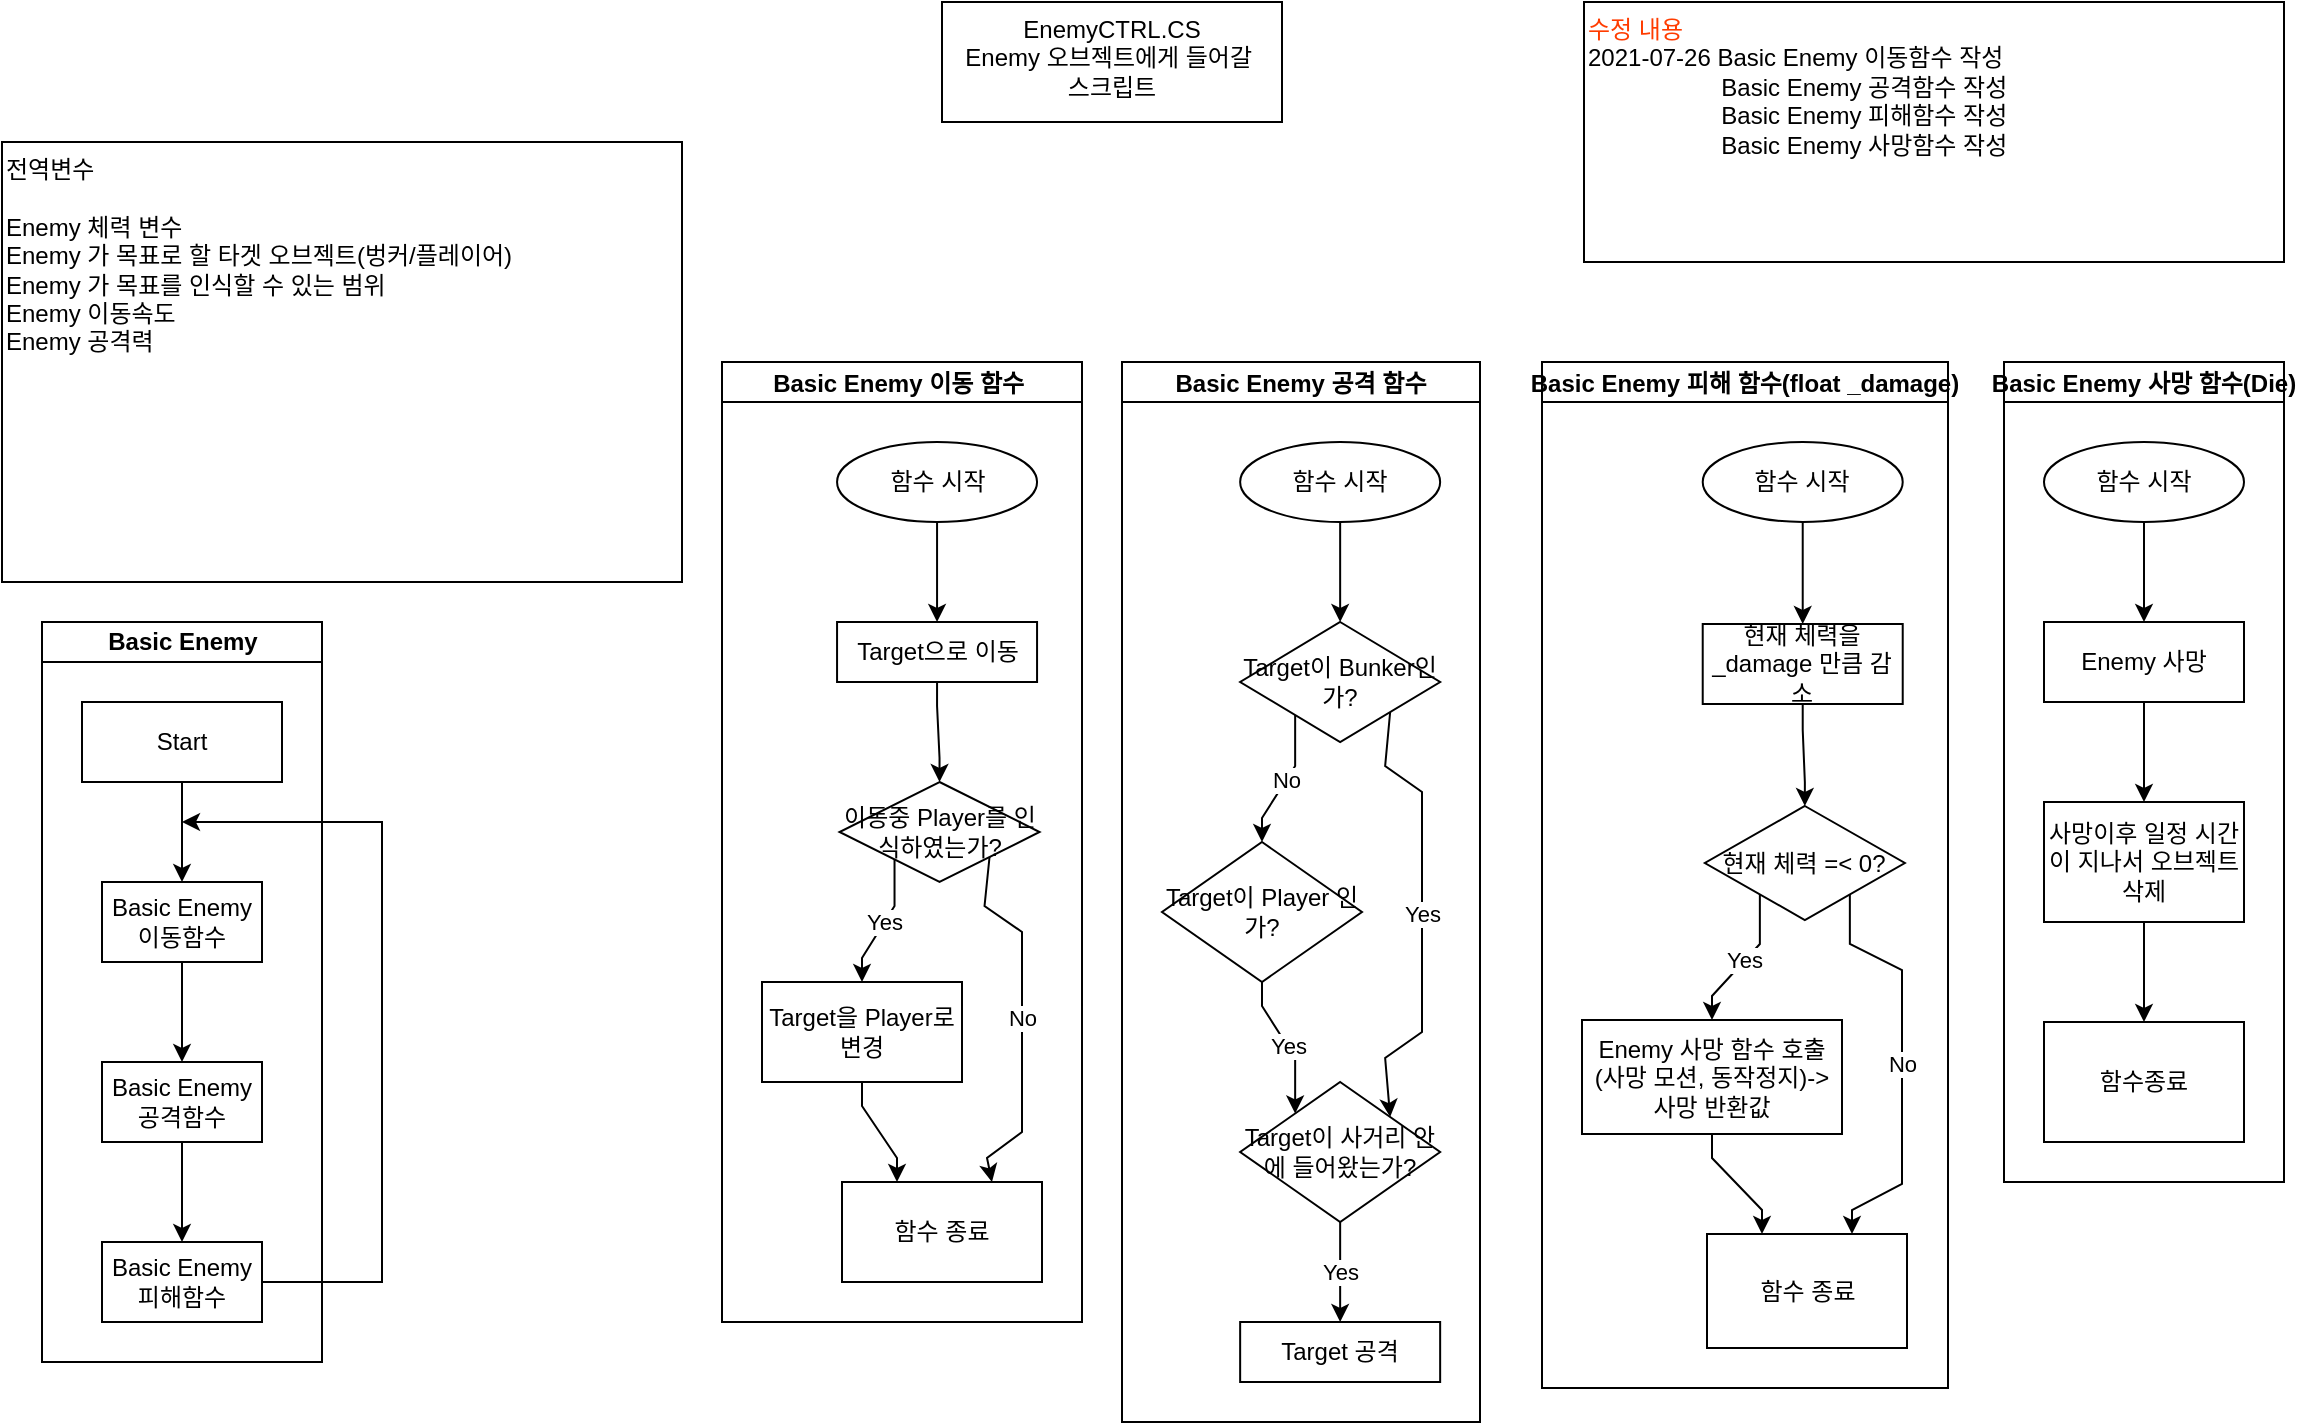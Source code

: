<mxfile version="13.9.9" type="device"><diagram id="J4szQfAG1sg5sVobrCXc" name="Page-1"><mxGraphModel dx="1086" dy="1975" grid="1" gridSize="10" guides="1" tooltips="1" connect="1" arrows="1" fold="1" page="1" pageScale="1" pageWidth="827" pageHeight="1169" math="0" shadow="0"><root><mxCell id="0"/><mxCell id="1" parent="0"/><mxCell id="BQ4PC7H9Ra1O4r8dHc4G-1" value="전역변수&lt;br&gt;&lt;br&gt;Enemy 체력 변수&lt;br&gt;Enemy 가 목표로 할 타겟 오브젝트(벙커/플레이어)&lt;br&gt;Enemy 가 목표를 인식할 수 있는 범위&lt;br&gt;Enemy 이동속도&lt;br&gt;Enemy 공격력" style="rounded=0;whiteSpace=wrap;html=1;align=left;verticalAlign=top;" parent="1" vertex="1"><mxGeometry x="100" width="340" height="220" as="geometry"/></mxCell><mxCell id="BQ4PC7H9Ra1O4r8dHc4G-4" value="EnemyCTRL.CS&lt;br&gt;Enemy 오브젝트에게 들어갈&amp;nbsp;&lt;br&gt;스크립트" style="rounded=0;whiteSpace=wrap;html=1;verticalAlign=top;align=center;" parent="1" vertex="1"><mxGeometry x="570" y="-70" width="170" height="60" as="geometry"/></mxCell><mxCell id="BQ4PC7H9Ra1O4r8dHc4G-53" value="Basic Enemy 이동 함수 " style="swimlane;startSize=20;horizontal=1;childLayout=flowLayout;flowOrientation=north;resizable=0;interRankCellSpacing=50;containerType=tree;align=center;verticalAlign=middle;" parent="1" vertex="1"><mxGeometry x="460" y="110" width="180" height="480" as="geometry"/></mxCell><mxCell id="BQ4PC7H9Ra1O4r8dHc4G-54" value="함수 시작&lt;br&gt;" style="ellipse;whiteSpace=wrap;html=1;fontFamily=Helvetica;fontSize=12;fontColor=#000000;align=center;strokeColor=#000000;fillColor=#ffffff;" parent="BQ4PC7H9Ra1O4r8dHc4G-53" vertex="1"><mxGeometry x="57.531" y="40" width="100" height="40" as="geometry"/></mxCell><mxCell id="BQ4PC7H9Ra1O4r8dHc4G-211" value="" style="edgeStyle=orthogonalEdgeStyle;rounded=0;orthogonalLoop=1;jettySize=auto;html=1;noEdgeStyle=1;orthogonal=1;" parent="BQ4PC7H9Ra1O4r8dHc4G-53" source="BQ4PC7H9Ra1O4r8dHc4G-54" target="BQ4PC7H9Ra1O4r8dHc4G-212" edge="1"><mxGeometry relative="1" as="geometry"><Array as="points"><mxPoint x="107.531" y="92"/><mxPoint x="107.531" y="118"/></Array></mxGeometry></mxCell><mxCell id="BQ4PC7H9Ra1O4r8dHc4G-212" value="Target으로 이동" style="rounded=0;whiteSpace=wrap;html=1;fontFamily=Helvetica;fontSize=12;fontColor=#000000;align=center;strokeColor=#000000;fillColor=#ffffff;" parent="BQ4PC7H9Ra1O4r8dHc4G-53" vertex="1"><mxGeometry x="57.531" y="130" width="100" height="30" as="geometry"/></mxCell><mxCell id="BQ4PC7H9Ra1O4r8dHc4G-213" value="" style="edgeStyle=orthogonalEdgeStyle;rounded=0;orthogonalLoop=1;jettySize=auto;html=1;noEdgeStyle=1;orthogonal=1;" parent="BQ4PC7H9Ra1O4r8dHc4G-53" source="BQ4PC7H9Ra1O4r8dHc4G-212" target="BQ4PC7H9Ra1O4r8dHc4G-214" edge="1"><mxGeometry relative="1" as="geometry"><mxPoint x="730" y="590" as="sourcePoint"/><Array as="points"><mxPoint x="107.531" y="172"/><mxPoint x="108.765" y="198"/></Array></mxGeometry></mxCell><mxCell id="BQ4PC7H9Ra1O4r8dHc4G-214" value="이동중 Player를 인식하였는가?" style="rhombus;whiteSpace=wrap;html=1;fontFamily=Helvetica;fontSize=12;fontColor=#000000;align=center;strokeColor=#000000;fillColor=#ffffff;" parent="BQ4PC7H9Ra1O4r8dHc4G-53" vertex="1"><mxGeometry x="58.765" y="210" width="100" height="50" as="geometry"/></mxCell><mxCell id="BQ4PC7H9Ra1O4r8dHc4G-215" value="Yes" style="edgeStyle=orthogonalEdgeStyle;rounded=0;orthogonalLoop=1;jettySize=auto;html=1;noEdgeStyle=1;orthogonal=1;" parent="BQ4PC7H9Ra1O4r8dHc4G-53" source="BQ4PC7H9Ra1O4r8dHc4G-214" target="BQ4PC7H9Ra1O4r8dHc4G-216" edge="1"><mxGeometry relative="1" as="geometry"><mxPoint x="670" y="550.0" as="sourcePoint"/><Array as="points"><mxPoint x="86.265" y="272"/><mxPoint x="70" y="298"/></Array></mxGeometry></mxCell><mxCell id="BQ4PC7H9Ra1O4r8dHc4G-216" value="Target을 Player로 변경" style="rounded=0;whiteSpace=wrap;html=1;fontFamily=Helvetica;fontSize=12;fontColor=#000000;align=center;strokeColor=#000000;fillColor=#ffffff;" parent="BQ4PC7H9Ra1O4r8dHc4G-53" vertex="1"><mxGeometry x="20" y="310" width="100" height="50" as="geometry"/></mxCell><mxCell id="BQ4PC7H9Ra1O4r8dHc4G-220" value="" style="edgeStyle=orthogonalEdgeStyle;rounded=0;orthogonalLoop=1;jettySize=auto;html=1;noEdgeStyle=1;orthogonal=1;" parent="BQ4PC7H9Ra1O4r8dHc4G-53" source="BQ4PC7H9Ra1O4r8dHc4G-216" target="BQ4PC7H9Ra1O4r8dHc4G-221" edge="1"><mxGeometry relative="1" as="geometry"><mxPoint x="630" y="570" as="sourcePoint"/><Array as="points"><mxPoint x="70" y="372"/><mxPoint x="87.5" y="398"/></Array></mxGeometry></mxCell><mxCell id="BQ4PC7H9Ra1O4r8dHc4G-221" value="함수 종료" style="rounded=0;whiteSpace=wrap;html=1;fontFamily=Helvetica;fontSize=12;fontColor=#000000;align=center;strokeColor=#000000;fillColor=#ffffff;" parent="BQ4PC7H9Ra1O4r8dHc4G-53" vertex="1"><mxGeometry x="60" y="410" width="100" height="50" as="geometry"/></mxCell><mxCell id="BQ4PC7H9Ra1O4r8dHc4G-236" value="No" style="edgeStyle=orthogonalEdgeStyle;rounded=0;orthogonalLoop=1;jettySize=auto;html=1;entryX=0.75;entryY=0;entryDx=0;entryDy=0;exitX=1;exitY=1;exitDx=0;exitDy=0;noEdgeStyle=1;orthogonal=1;" parent="BQ4PC7H9Ra1O4r8dHc4G-53" source="BQ4PC7H9Ra1O4r8dHc4G-214" target="BQ4PC7H9Ra1O4r8dHc4G-221" edge="1"><mxGeometry relative="1" as="geometry"><mxPoint x="230" y="600" as="targetPoint"/><Array as="points"><mxPoint x="131.265" y="272"/><mxPoint x="150" y="285"/><mxPoint x="150" y="385"/><mxPoint x="132.5" y="398"/></Array></mxGeometry></mxCell><mxCell id="BQ4PC7H9Ra1O4r8dHc4G-139" value="&lt;div&gt;&lt;span style=&quot;color: rgb(255 , 60 , 0)&quot;&gt;수정 내용&lt;/span&gt;&lt;/div&gt;&lt;div&gt;&lt;span&gt;2021-07-26 Basic Enemy 이동함수 작성&lt;/span&gt;&lt;/div&gt;&lt;div&gt;&lt;span&gt;&amp;nbsp; &amp;nbsp; &amp;nbsp; &amp;nbsp; &amp;nbsp; &amp;nbsp; &amp;nbsp; &amp;nbsp; &amp;nbsp; &amp;nbsp; Basic Enemy 공격함수 작성&lt;/span&gt;&lt;/div&gt;&lt;div&gt;&lt;span&gt;&amp;nbsp; &amp;nbsp; &amp;nbsp; &amp;nbsp; &amp;nbsp; &amp;nbsp; &amp;nbsp; &amp;nbsp; &amp;nbsp; &amp;nbsp; Basic Enemy 피해함수 작성&lt;/span&gt;&lt;/div&gt;&lt;div&gt;&lt;span&gt;&amp;nbsp; &amp;nbsp; &amp;nbsp; &amp;nbsp; &amp;nbsp; &amp;nbsp; &amp;nbsp; &amp;nbsp; &amp;nbsp; &amp;nbsp; Basic Enemy 사망함수 작성&lt;/span&gt;&lt;/div&gt;" style="rounded=0;whiteSpace=wrap;html=1;align=left;verticalAlign=top;" parent="1" vertex="1"><mxGeometry x="891" y="-70" width="350" height="130" as="geometry"/></mxCell><mxCell id="BQ4PC7H9Ra1O4r8dHc4G-223" value="Basic Enemy 공격 함수" style="swimlane;startSize=20;horizontal=1;childLayout=flowLayout;flowOrientation=north;resizable=0;interRankCellSpacing=50;containerType=tree;align=center;verticalAlign=middle;" parent="1" vertex="1"><mxGeometry x="660" y="110" width="179" height="530" as="geometry"/></mxCell><mxCell id="BQ4PC7H9Ra1O4r8dHc4G-224" value="함수 시작&lt;br&gt;" style="ellipse;whiteSpace=wrap;html=1;fontFamily=Helvetica;fontSize=12;fontColor=#000000;align=center;strokeColor=#000000;fillColor=#ffffff;" parent="BQ4PC7H9Ra1O4r8dHc4G-223" vertex="1"><mxGeometry x="59.074" y="40" width="100" height="40" as="geometry"/></mxCell><mxCell id="BQ4PC7H9Ra1O4r8dHc4G-225" value="" style="edgeStyle=orthogonalEdgeStyle;rounded=0;orthogonalLoop=1;jettySize=auto;html=1;noEdgeStyle=1;orthogonal=1;" parent="BQ4PC7H9Ra1O4r8dHc4G-223" source="BQ4PC7H9Ra1O4r8dHc4G-224" target="BQ4PC7H9Ra1O4r8dHc4G-226" edge="1"><mxGeometry relative="1" as="geometry"><Array as="points"><mxPoint x="109.074" y="92"/><mxPoint x="109.074" y="118"/></Array></mxGeometry></mxCell><mxCell id="BOszF_wYZLjFzY21-nMO-2" value="Yes" style="edgeStyle=orthogonalEdgeStyle;rounded=0;orthogonalLoop=1;jettySize=auto;html=1;exitX=1;exitY=1;exitDx=0;exitDy=0;entryX=1;entryY=0;entryDx=0;entryDy=0;noEdgeStyle=1;orthogonal=1;" edge="1" parent="BQ4PC7H9Ra1O4r8dHc4G-223" source="BQ4PC7H9Ra1O4r8dHc4G-226" target="BQ4PC7H9Ra1O4r8dHc4G-320"><mxGeometry relative="1" as="geometry"><Array as="points"><mxPoint x="131.574" y="202"/><mxPoint x="150" y="215"/><mxPoint x="150" y="335"/><mxPoint x="131.574" y="348"/></Array></mxGeometry></mxCell><mxCell id="BQ4PC7H9Ra1O4r8dHc4G-226" value="Target이 Bunker인가?" style="rhombus;whiteSpace=wrap;html=1;fontFamily=Helvetica;fontSize=12;fontColor=#000000;align=center;strokeColor=#000000;fillColor=#ffffff;" parent="BQ4PC7H9Ra1O4r8dHc4G-223" vertex="1"><mxGeometry x="59.074" y="130" width="100" height="60" as="geometry"/></mxCell><mxCell id="BQ4PC7H9Ra1O4r8dHc4G-317" value="No" style="edgeStyle=orthogonalEdgeStyle;rounded=0;orthogonalLoop=1;jettySize=auto;html=1;noEdgeStyle=1;orthogonal=1;" parent="BQ4PC7H9Ra1O4r8dHc4G-223" source="BQ4PC7H9Ra1O4r8dHc4G-226" target="BQ4PC7H9Ra1O4r8dHc4G-318" edge="1"><mxGeometry relative="1" as="geometry"><mxPoint x="1587.531" y="1900" as="sourcePoint"/><Array as="points"><mxPoint x="86.574" y="202"/><mxPoint x="70" y="228"/></Array></mxGeometry></mxCell><mxCell id="BQ4PC7H9Ra1O4r8dHc4G-318" value="Target이 Player 인가?" style="rhombus;whiteSpace=wrap;html=1;fontFamily=Helvetica;fontSize=12;fontColor=#000000;align=center;strokeColor=#000000;fillColor=#ffffff;" parent="BQ4PC7H9Ra1O4r8dHc4G-223" vertex="1"><mxGeometry x="20" y="240" width="100" height="70" as="geometry"/></mxCell><mxCell id="BQ4PC7H9Ra1O4r8dHc4G-319" value="Yes" style="edgeStyle=orthogonalEdgeStyle;rounded=0;orthogonalLoop=1;jettySize=auto;html=1;noEdgeStyle=1;orthogonal=1;" parent="BQ4PC7H9Ra1O4r8dHc4G-223" source="BQ4PC7H9Ra1O4r8dHc4G-318" target="BQ4PC7H9Ra1O4r8dHc4G-320" edge="1"><mxGeometry relative="1" as="geometry"><mxPoint x="1597.5" y="1806.5" as="sourcePoint"/><Array as="points"><mxPoint x="70" y="322"/><mxPoint x="86.574" y="348"/></Array></mxGeometry></mxCell><mxCell id="BQ4PC7H9Ra1O4r8dHc4G-320" value="Target이 사거리 안에 들어왔는가?" style="rhombus;whiteSpace=wrap;html=1;fontFamily=Helvetica;fontSize=12;fontColor=#000000;align=center;strokeColor=#000000;fillColor=#ffffff;" parent="BQ4PC7H9Ra1O4r8dHc4G-223" vertex="1"><mxGeometry x="59.074" y="360" width="100" height="70" as="geometry"/></mxCell><mxCell id="BQ4PC7H9Ra1O4r8dHc4G-322" value="Yes" style="edgeStyle=orthogonalEdgeStyle;rounded=0;orthogonalLoop=1;jettySize=auto;html=1;noEdgeStyle=1;orthogonal=1;" parent="BQ4PC7H9Ra1O4r8dHc4G-223" source="BQ4PC7H9Ra1O4r8dHc4G-320" target="BQ4PC7H9Ra1O4r8dHc4G-323" edge="1"><mxGeometry relative="1" as="geometry"><mxPoint x="1635" y="1900" as="sourcePoint"/><Array as="points"><mxPoint x="109.074" y="442"/><mxPoint x="109.074" y="468"/></Array></mxGeometry></mxCell><mxCell id="BQ4PC7H9Ra1O4r8dHc4G-323" value="Target 공격" style="rounded=0;whiteSpace=wrap;html=1;fontFamily=Helvetica;fontSize=12;fontColor=#000000;align=center;strokeColor=#000000;fillColor=#ffffff;" parent="BQ4PC7H9Ra1O4r8dHc4G-223" vertex="1"><mxGeometry x="59.074" y="480" width="100" height="30" as="geometry"/></mxCell><mxCell id="BQ4PC7H9Ra1O4r8dHc4G-255" value="Basic Enemy 피해 함수(float _damage)" style="swimlane;startSize=20;horizontal=1;childLayout=flowLayout;flowOrientation=north;resizable=0;interRankCellSpacing=50;containerType=tree;align=center;verticalAlign=middle;" parent="1" vertex="1"><mxGeometry x="870" y="110" width="203" height="513" as="geometry"/></mxCell><mxCell id="BQ4PC7H9Ra1O4r8dHc4G-256" value="함수 시작&lt;br&gt;" style="ellipse;whiteSpace=wrap;html=1;fontFamily=Helvetica;fontSize=12;fontColor=#000000;align=center;strokeColor=#000000;fillColor=#ffffff;" parent="BQ4PC7H9Ra1O4r8dHc4G-255" vertex="1"><mxGeometry x="80.36" y="40" width="100" height="40" as="geometry"/></mxCell><mxCell id="BQ4PC7H9Ra1O4r8dHc4G-281" value="" style="edgeStyle=orthogonalEdgeStyle;rounded=0;orthogonalLoop=1;jettySize=auto;html=1;noEdgeStyle=1;orthogonal=1;" parent="BQ4PC7H9Ra1O4r8dHc4G-255" source="BQ4PC7H9Ra1O4r8dHc4G-256" target="BQ4PC7H9Ra1O4r8dHc4G-282" edge="1"><mxGeometry relative="1" as="geometry"><Array as="points"><mxPoint x="130.36" y="92"/><mxPoint x="130.36" y="118"/></Array></mxGeometry></mxCell><mxCell id="BQ4PC7H9Ra1O4r8dHc4G-282" value="현재 체력을 _damage 만큼 감소" style="rounded=0;whiteSpace=wrap;html=1;fontFamily=Helvetica;fontSize=12;fontColor=#000000;align=center;strokeColor=#000000;fillColor=#ffffff;" parent="BQ4PC7H9Ra1O4r8dHc4G-255" vertex="1"><mxGeometry x="80.36" y="131" width="100" height="40" as="geometry"/></mxCell><mxCell id="BQ4PC7H9Ra1O4r8dHc4G-284" value="" style="edgeStyle=orthogonalEdgeStyle;rounded=0;orthogonalLoop=1;jettySize=auto;html=1;noEdgeStyle=1;orthogonal=1;" parent="BQ4PC7H9Ra1O4r8dHc4G-255" source="BQ4PC7H9Ra1O4r8dHc4G-282" target="BQ4PC7H9Ra1O4r8dHc4G-285" edge="1"><mxGeometry relative="1" as="geometry"><mxPoint x="1400" y="790" as="sourcePoint"/><Array as="points"><mxPoint x="130.36" y="184"/><mxPoint x="131.43" y="210"/></Array></mxGeometry></mxCell><mxCell id="BQ4PC7H9Ra1O4r8dHc4G-285" value="현재 체력 =&amp;lt; 0?" style="rhombus;whiteSpace=wrap;html=1;fontFamily=Helvetica;fontSize=12;fontColor=#000000;align=center;strokeColor=#000000;fillColor=#ffffff;" parent="BQ4PC7H9Ra1O4r8dHc4G-255" vertex="1"><mxGeometry x="81.43" y="222" width="100" height="57" as="geometry"/></mxCell><mxCell id="BQ4PC7H9Ra1O4r8dHc4G-286" value="Yes" style="edgeStyle=orthogonalEdgeStyle;rounded=0;orthogonalLoop=1;jettySize=auto;html=1;noEdgeStyle=1;orthogonal=1;" parent="BQ4PC7H9Ra1O4r8dHc4G-255" source="BQ4PC7H9Ra1O4r8dHc4G-285" target="BQ4PC7H9Ra1O4r8dHc4G-287" edge="1"><mxGeometry relative="1" as="geometry"><mxPoint x="1340" y="761" as="sourcePoint"/><Array as="points"><mxPoint x="108.93" y="291"/><mxPoint x="85" y="317"/></Array></mxGeometry></mxCell><mxCell id="BQ4PC7H9Ra1O4r8dHc4G-290" style="edgeStyle=orthogonalEdgeStyle;rounded=0;orthogonalLoop=1;jettySize=auto;html=1;noEdgeStyle=1;orthogonal=1;" parent="BQ4PC7H9Ra1O4r8dHc4G-255" source="BQ4PC7H9Ra1O4r8dHc4G-287" target="BQ4PC7H9Ra1O4r8dHc4G-289" edge="1"><mxGeometry relative="1" as="geometry"><Array as="points"><mxPoint x="85" y="398"/><mxPoint x="110" y="424"/></Array></mxGeometry></mxCell><mxCell id="BQ4PC7H9Ra1O4r8dHc4G-287" value="Enemy 사망 함수 호출&lt;br&gt;(사망 모션, 동작정지)-&amp;gt; 사망 반환값" style="rounded=0;whiteSpace=wrap;html=1;fontFamily=Helvetica;fontSize=12;fontColor=#000000;align=center;strokeColor=#000000;fillColor=#ffffff;" parent="BQ4PC7H9Ra1O4r8dHc4G-255" vertex="1"><mxGeometry x="20" y="329" width="130" height="57" as="geometry"/></mxCell><mxCell id="BQ4PC7H9Ra1O4r8dHc4G-288" value="No" style="edgeStyle=orthogonalEdgeStyle;rounded=0;orthogonalLoop=1;jettySize=auto;html=1;noEdgeStyle=1;orthogonal=1;" parent="BQ4PC7H9Ra1O4r8dHc4G-255" source="BQ4PC7H9Ra1O4r8dHc4G-285" target="BQ4PC7H9Ra1O4r8dHc4G-289" edge="1"><mxGeometry relative="1" as="geometry"><mxPoint x="1300" y="789" as="sourcePoint"/><Array as="points"><mxPoint x="153.93" y="291"/><mxPoint x="180" y="304"/><mxPoint x="180" y="411"/><mxPoint x="155" y="424"/></Array></mxGeometry></mxCell><mxCell id="BQ4PC7H9Ra1O4r8dHc4G-289" value="함수 종료" style="rounded=0;whiteSpace=wrap;html=1;fontFamily=Helvetica;fontSize=12;fontColor=#000000;align=center;strokeColor=#000000;fillColor=#ffffff;" parent="BQ4PC7H9Ra1O4r8dHc4G-255" vertex="1"><mxGeometry x="82.5" y="436" width="100" height="57" as="geometry"/></mxCell><mxCell id="BQ4PC7H9Ra1O4r8dHc4G-291" value="Basic Enemy 사망 함수(Die)" style="swimlane;startSize=20;horizontal=1;childLayout=flowLayout;flowOrientation=north;resizable=0;interRankCellSpacing=50;containerType=tree;align=center;verticalAlign=middle;" parent="1" vertex="1"><mxGeometry x="1101" y="110" width="140" height="410" as="geometry"/></mxCell><mxCell id="BQ4PC7H9Ra1O4r8dHc4G-292" value="함수 시작&lt;br&gt;" style="ellipse;whiteSpace=wrap;html=1;fontFamily=Helvetica;fontSize=12;fontColor=#000000;align=center;strokeColor=#000000;fillColor=#ffffff;" parent="BQ4PC7H9Ra1O4r8dHc4G-291" vertex="1"><mxGeometry x="20" y="40" width="100" height="40" as="geometry"/></mxCell><mxCell id="BQ4PC7H9Ra1O4r8dHc4G-302" value="" style="edgeStyle=orthogonalEdgeStyle;rounded=0;orthogonalLoop=1;jettySize=auto;html=1;noEdgeStyle=1;orthogonal=1;" parent="BQ4PC7H9Ra1O4r8dHc4G-291" source="BQ4PC7H9Ra1O4r8dHc4G-292" target="BQ4PC7H9Ra1O4r8dHc4G-303" edge="1"><mxGeometry relative="1" as="geometry"><Array as="points"><mxPoint x="70" y="92"/><mxPoint x="70" y="118"/></Array></mxGeometry></mxCell><mxCell id="BQ4PC7H9Ra1O4r8dHc4G-303" value="Enemy 사망" style="rounded=0;whiteSpace=wrap;html=1;fontFamily=Helvetica;fontSize=12;fontColor=#000000;align=center;strokeColor=#000000;fillColor=#ffffff;" parent="BQ4PC7H9Ra1O4r8dHc4G-291" vertex="1"><mxGeometry x="20" y="130" width="100" height="40" as="geometry"/></mxCell><mxCell id="BQ4PC7H9Ra1O4r8dHc4G-305" value="" style="edgeStyle=orthogonalEdgeStyle;rounded=0;orthogonalLoop=1;jettySize=auto;html=1;noEdgeStyle=1;orthogonal=1;" parent="BQ4PC7H9Ra1O4r8dHc4G-291" source="BQ4PC7H9Ra1O4r8dHc4G-303" target="BQ4PC7H9Ra1O4r8dHc4G-306" edge="1"><mxGeometry relative="1" as="geometry"><mxPoint x="1620" y="709" as="sourcePoint"/><Array as="points"><mxPoint x="70" y="182"/><mxPoint x="70" y="208"/></Array></mxGeometry></mxCell><mxCell id="BQ4PC7H9Ra1O4r8dHc4G-306" value="사망이후 일정 시간이 지나서 오브젝트 삭제" style="rounded=0;whiteSpace=wrap;html=1;fontFamily=Helvetica;fontSize=12;fontColor=#000000;align=center;strokeColor=#000000;fillColor=#ffffff;" parent="BQ4PC7H9Ra1O4r8dHc4G-291" vertex="1"><mxGeometry x="20" y="220" width="100" height="60" as="geometry"/></mxCell><mxCell id="BQ4PC7H9Ra1O4r8dHc4G-310" value="" style="edgeStyle=orthogonalEdgeStyle;rounded=0;orthogonalLoop=1;jettySize=auto;html=1;noEdgeStyle=1;orthogonal=1;" parent="BQ4PC7H9Ra1O4r8dHc4G-291" source="BQ4PC7H9Ra1O4r8dHc4G-306" target="BQ4PC7H9Ra1O4r8dHc4G-311" edge="1"><mxGeometry relative="1" as="geometry"><mxPoint x="1500" y="559" as="sourcePoint"/><Array as="points"><mxPoint x="70" y="292"/><mxPoint x="70" y="318"/></Array></mxGeometry></mxCell><mxCell id="BQ4PC7H9Ra1O4r8dHc4G-311" value="함수종료" style="rounded=0;whiteSpace=wrap;html=1;fontFamily=Helvetica;fontSize=12;fontColor=#000000;align=center;strokeColor=#000000;fillColor=#ffffff;" parent="BQ4PC7H9Ra1O4r8dHc4G-291" vertex="1"><mxGeometry x="20" y="330" width="100" height="60" as="geometry"/></mxCell><mxCell id="2U0ZTm5s03E1OhIkqS_H-13" value="Basic Enemy" style="swimlane;html=1;startSize=20;horizontal=1;childLayout=treeLayout;horizontalTree=0;resizable=0;containerType=tree;" parent="1" vertex="1"><mxGeometry x="120" y="240" width="140" height="370" as="geometry"/></mxCell><mxCell id="2U0ZTm5s03E1OhIkqS_H-14" value="Start" style="whiteSpace=wrap;html=1;" parent="2U0ZTm5s03E1OhIkqS_H-13" vertex="1"><mxGeometry x="20" y="40" width="100" height="40" as="geometry"/></mxCell><mxCell id="2U0ZTm5s03E1OhIkqS_H-19" value="" style="edgeStyle=orthogonalEdgeStyle;rounded=0;orthogonalLoop=1;jettySize=auto;html=1;" parent="2U0ZTm5s03E1OhIkqS_H-13" source="2U0ZTm5s03E1OhIkqS_H-14" target="2U0ZTm5s03E1OhIkqS_H-20" edge="1"><mxGeometry relative="1" as="geometry"/></mxCell><mxCell id="2U0ZTm5s03E1OhIkqS_H-20" value="Basic Enemy 이동함수" style="whiteSpace=wrap;html=1;" parent="2U0ZTm5s03E1OhIkqS_H-13" vertex="1"><mxGeometry x="30" y="130" width="80" height="40" as="geometry"/></mxCell><mxCell id="2U0ZTm5s03E1OhIkqS_H-26" value="" style="edgeStyle=orthogonalEdgeStyle;rounded=0;orthogonalLoop=1;jettySize=auto;html=1;" parent="2U0ZTm5s03E1OhIkqS_H-13" source="2U0ZTm5s03E1OhIkqS_H-20" target="2U0ZTm5s03E1OhIkqS_H-27" edge="1"><mxGeometry relative="1" as="geometry"><mxPoint x="130" y="370" as="sourcePoint"/></mxGeometry></mxCell><mxCell id="2U0ZTm5s03E1OhIkqS_H-27" value="Basic Enemy 공격함수" style="whiteSpace=wrap;html=1;" parent="2U0ZTm5s03E1OhIkqS_H-13" vertex="1"><mxGeometry x="30" y="220" width="80" height="40" as="geometry"/></mxCell><mxCell id="2U0ZTm5s03E1OhIkqS_H-28" value="" style="edgeStyle=orthogonalEdgeStyle;rounded=0;orthogonalLoop=1;jettySize=auto;html=1;" parent="2U0ZTm5s03E1OhIkqS_H-13" source="2U0ZTm5s03E1OhIkqS_H-27" target="2U0ZTm5s03E1OhIkqS_H-29" edge="1"><mxGeometry relative="1" as="geometry"><mxPoint x="130" y="460" as="sourcePoint"/></mxGeometry></mxCell><mxCell id="2U0ZTm5s03E1OhIkqS_H-29" value="Basic Enemy 피해함수" style="whiteSpace=wrap;html=1;" parent="2U0ZTm5s03E1OhIkqS_H-13" vertex="1"><mxGeometry x="30" y="310" width="80" height="40" as="geometry"/></mxCell><mxCell id="BOszF_wYZLjFzY21-nMO-3" style="edgeStyle=orthogonalEdgeStyle;rounded=0;orthogonalLoop=1;jettySize=auto;html=1;" edge="1" parent="1" source="2U0ZTm5s03E1OhIkqS_H-29"><mxGeometry relative="1" as="geometry"><mxPoint x="190" y="340" as="targetPoint"/><Array as="points"><mxPoint x="290" y="570"/><mxPoint x="290" y="340"/></Array></mxGeometry></mxCell></root></mxGraphModel></diagram></mxfile>